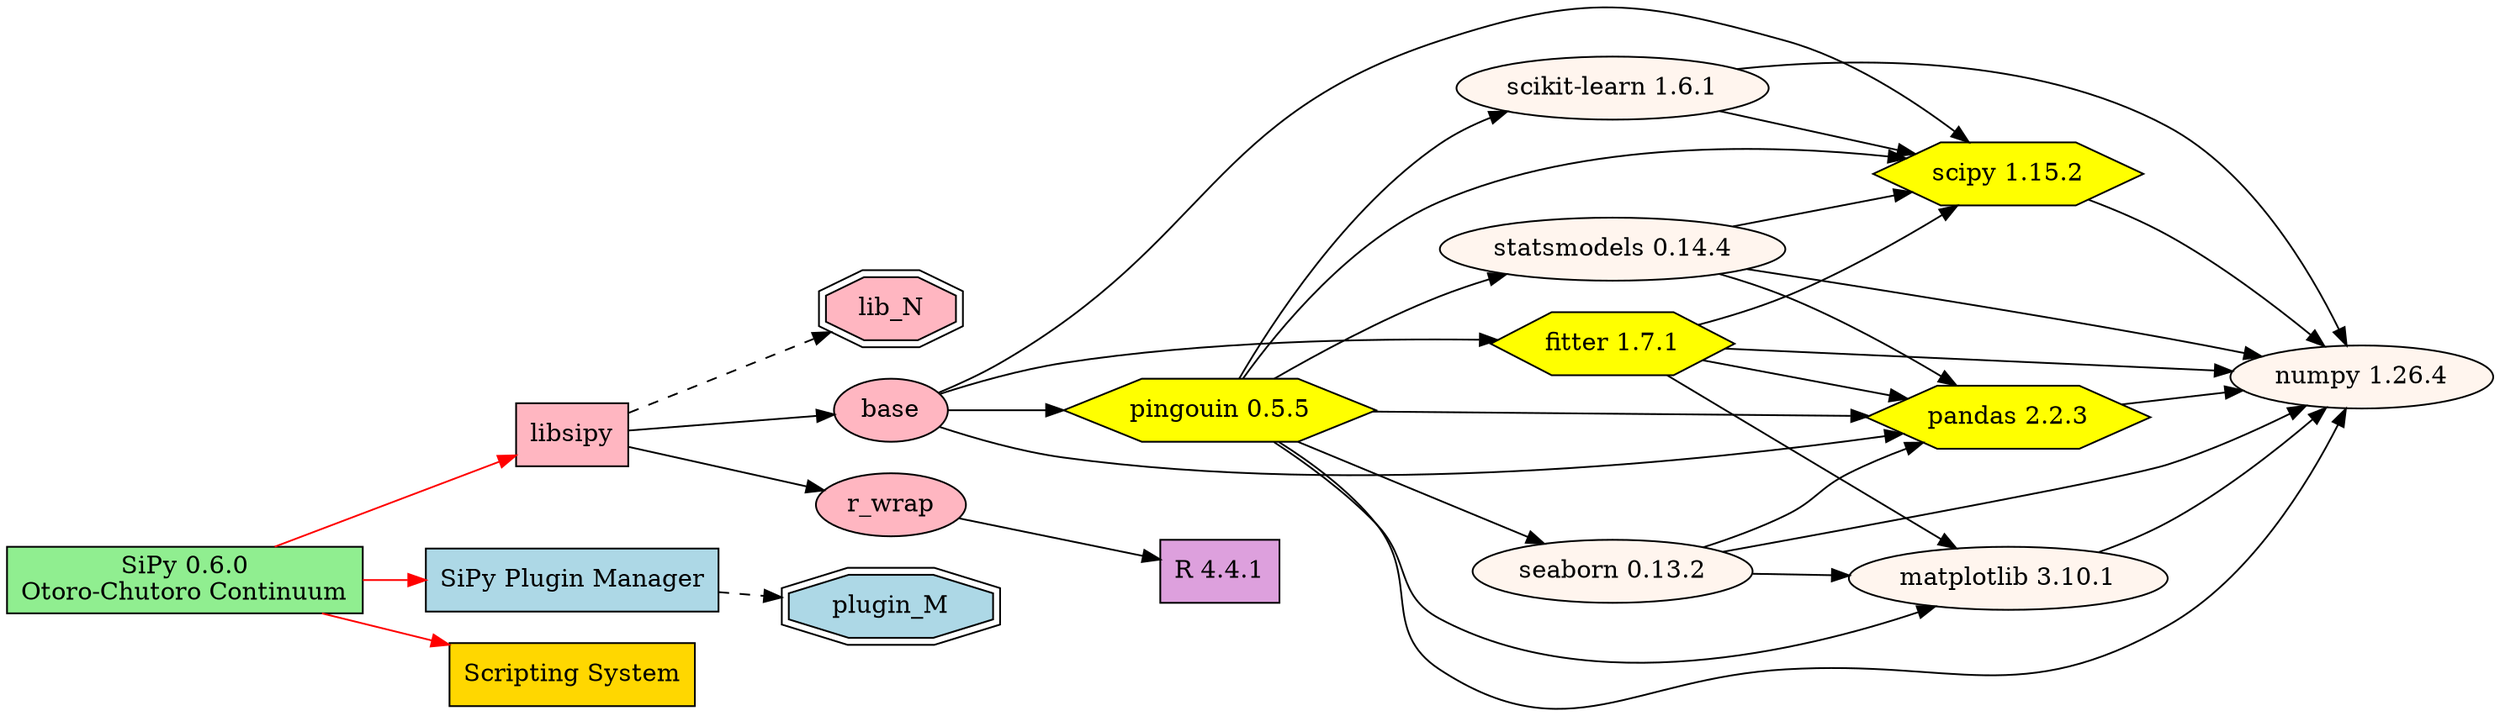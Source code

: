 digraph {
        rankdir = LR
        
        SiPy [shape="rectangle" label="SiPy 0.6.0\nOtoro-Chutoro Continuum" fillcolor=lightgreen style=filled]
        
        subgraph packages {
        fitter [label="fitter 1.7.1" fillcolor=yellow style=filled shape=hexagon]
        matplotlib [label="matplotlib 3.10.1" fillcolor=seashell style=filled]
        numpy [label="numpy 1.26.4" fillcolor=seashell style=filled]
        pandas [label="pandas 2.2.3" fillcolor=yellow style=filled shape=hexagon]
        pingouin [label="pingouin 0.5.5" fillcolor=yellow style=filled shape=hexagon]
        seaborn [label="seaborn 0.13.2" fillcolor=seashell style=filled]
        scipy [label="scipy 1.15.2" fillcolor=yellow style=filled shape=hexagon]
        "scikit-learn" [label="scikit-learn 1.6.1" fillcolor=seashell style=filled]
        statsmodels [label="statsmodels 0.14.4" fillcolor=seashell style=filled]
        
        fitter -> {matplotlib numpy pandas scipy}
        matplotlib -> numpy
        pandas -> numpy
        pingouin -> {"scikit-learn" matplotlib numpy pandas scipy seaborn statsmodels}
        seaborn -> {matplotlib numpy pandas}
        scipy -> numpy
        "scikit-learn" -> {numpy scipy}
        statsmodels -> {numpy pandas scipy}
        }
        
        subgraph library {
        libsipy [shape="rectangle" label="libsipy" fillcolor=lightpink style=filled]
        base [fillcolor=lightpink style=filled]
        r_wrap [fillcolor=lightpink style=filled]
        lib_N [fillcolor=lightpink style=filled shape=doubleoctagon]
        SiPy -> libsipy [color=red]
        libsipy -> base
        libsipy -> r_wrap
        libsipy -> lib_N [style=dashed]
		base -> {fitter pandas pingouin scipy}
        }
        
        subgraph plugin {
        SPM [shape="rectangle" label="SiPy Plugin Manager" fillcolor=lightblue style=filled]
        SiPy -> SPM [color=red]
        plugin_M [fillcolor=lightblue style=filled shape=doubleoctagon]
        SPM -> plugin_M [style=dashed]
        }
        
        subgraph scripting {
        script_engine [shape="rectangle" label="Scripting System" fillcolor=gold style=filled]
        SiPy -> script_engine [color=red]
        }

        R [shape="rectangle" label="R 4.4.1" fillcolor=plum style=filled]
        r_wrap -> R

}
